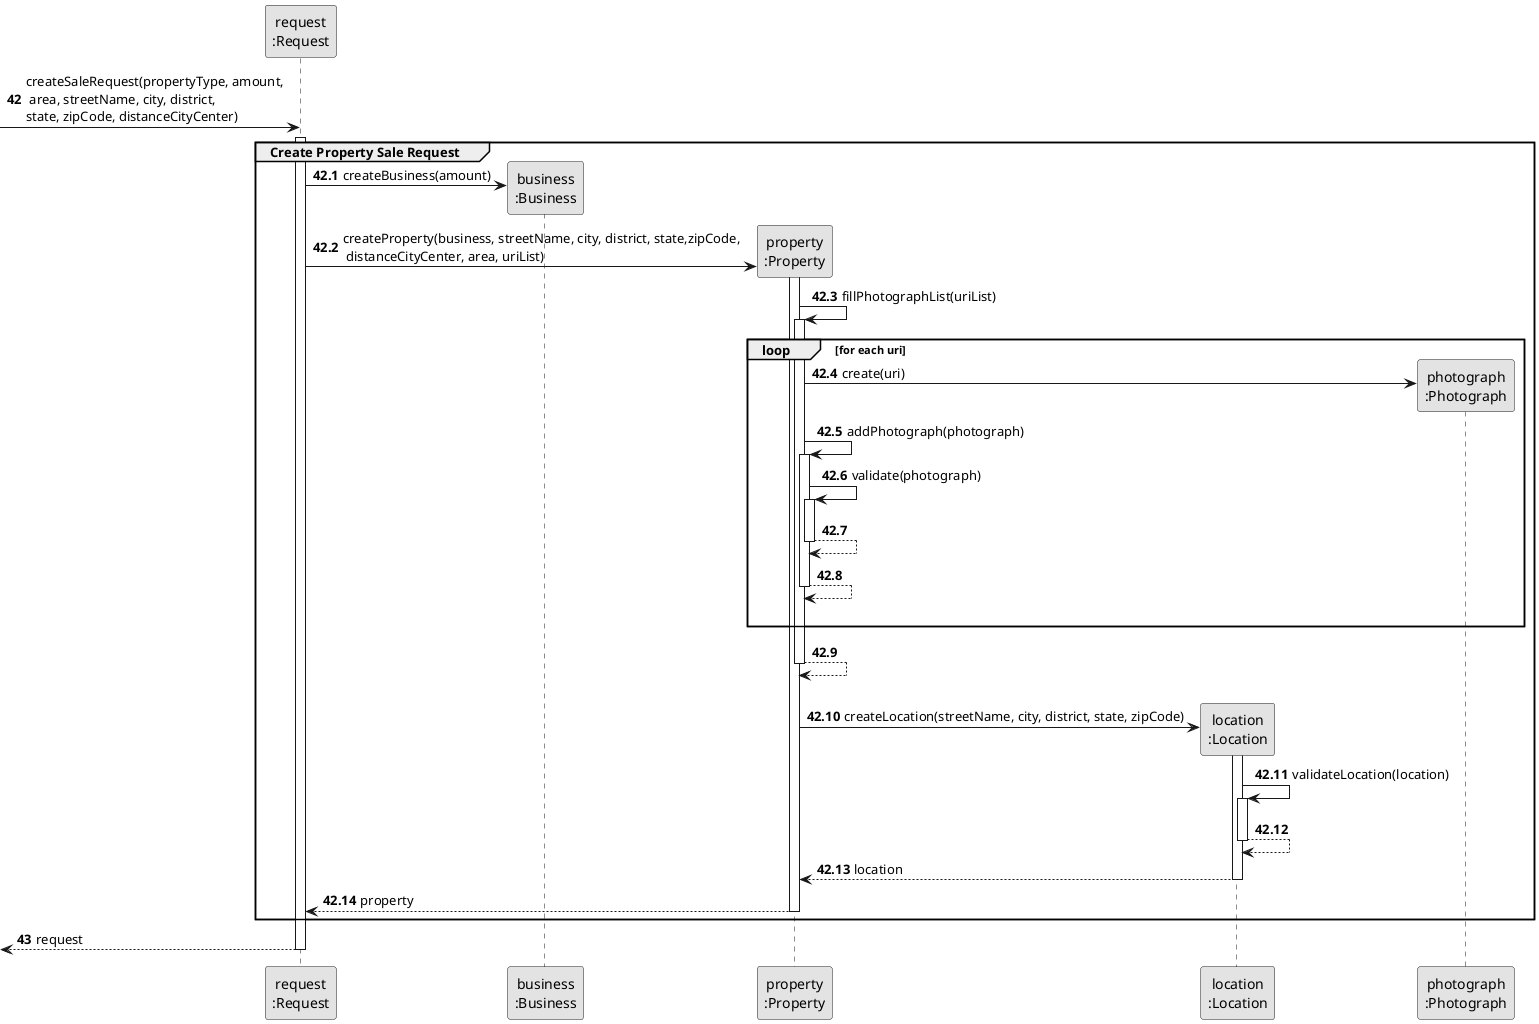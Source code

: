 @startuml
skinparam monochrome true
skinparam packageStyle rectangle
skinparam shadowing false


participant "request\n:Request" as REQUEST
participant "business\n:Business" as BUSINESS
participant "property\n:Property" as PROPERTY
participant "location\n:Location" as LOCATION
participant "photograph\n:Photograph" as PHOTO



autonumber 42

        -> REQUEST **: createSaleRequest(propertyType, amount,\n area, streetName, city, district,\nstate, zipCode, distanceCityCenter)
        activate REQUEST

autonumber 42.1

    group Create Property Sale Request


        REQUEST -> BUSINESS** : createBusiness(amount)

                REQUEST -> PROPERTY** : createProperty(business, streetName, city, district, state,zipCode,\n distanceCityCenter, area, uriList)
                activate PROPERTY
                PROPERTY -> PROPERTY: fillPhotographList(uriList)
                activate PROPERTY

                loop for each uri

                PROPERTY -> PHOTO**: create(uri)

                PROPERTY -> PROPERTY: addPhotograph(photograph)
                activate PROPERTY

                PROPERTY -> PROPERTY: validate(photograph)
                activate PROPERTY

                PROPERTY --> PROPERTY:
                deactivate PROPERTY

                PROPERTY --> PROPERTY:
                deactivate PROPERTY
                |||
                end loop

                PROPERTY --> PROPERTY:
                deactivate PROPERTY


                |||
                PROPERTY -> LOCATION** : createLocation(streetName, city, district, state, zipCode)
                activate LOCATION

                LOCATION -> LOCATION : validateLocation(location)
                activate LOCATION

                LOCATION--> LOCATION
                deactivate LOCATION

                LOCATION --> PROPERTY : location
                deactivate LOCATION

                PROPERTY --> REQUEST: property
                deactivate PROPERTY




end group
autonumber 43
        <-- REQUEST : request
       deactivate REQUEST

@enduml